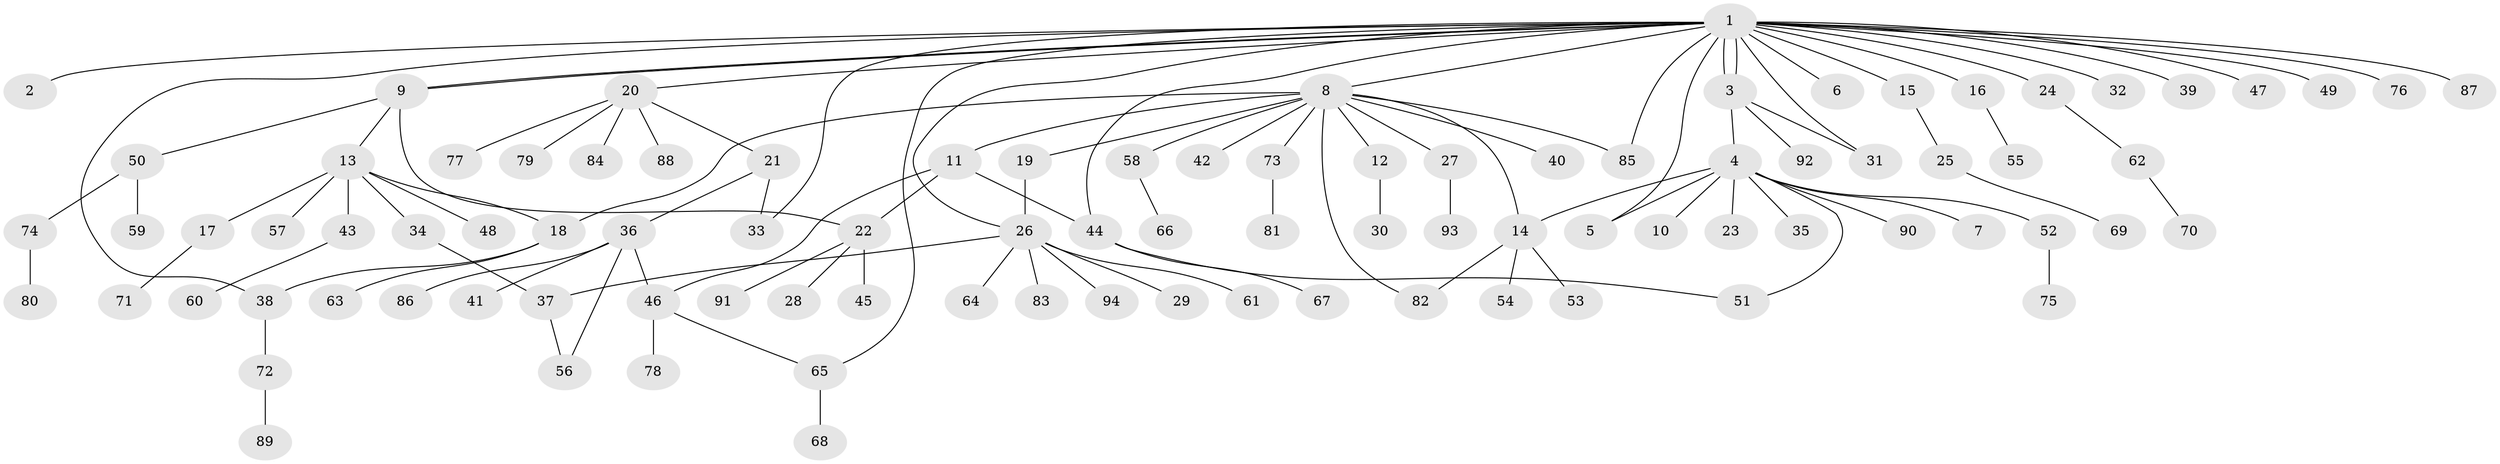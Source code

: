 // coarse degree distribution, {21: 0.03571428571428571, 1: 0.6428571428571429, 3: 0.14285714285714285, 7: 0.03571428571428571, 10: 0.03571428571428571, 2: 0.10714285714285714}
// Generated by graph-tools (version 1.1) at 2025/18/03/04/25 18:18:28]
// undirected, 94 vertices, 111 edges
graph export_dot {
graph [start="1"]
  node [color=gray90,style=filled];
  1;
  2;
  3;
  4;
  5;
  6;
  7;
  8;
  9;
  10;
  11;
  12;
  13;
  14;
  15;
  16;
  17;
  18;
  19;
  20;
  21;
  22;
  23;
  24;
  25;
  26;
  27;
  28;
  29;
  30;
  31;
  32;
  33;
  34;
  35;
  36;
  37;
  38;
  39;
  40;
  41;
  42;
  43;
  44;
  45;
  46;
  47;
  48;
  49;
  50;
  51;
  52;
  53;
  54;
  55;
  56;
  57;
  58;
  59;
  60;
  61;
  62;
  63;
  64;
  65;
  66;
  67;
  68;
  69;
  70;
  71;
  72;
  73;
  74;
  75;
  76;
  77;
  78;
  79;
  80;
  81;
  82;
  83;
  84;
  85;
  86;
  87;
  88;
  89;
  90;
  91;
  92;
  93;
  94;
  1 -- 2;
  1 -- 3;
  1 -- 3;
  1 -- 5;
  1 -- 6;
  1 -- 8;
  1 -- 9;
  1 -- 9;
  1 -- 15;
  1 -- 16;
  1 -- 20;
  1 -- 24;
  1 -- 26;
  1 -- 31;
  1 -- 32;
  1 -- 33;
  1 -- 38;
  1 -- 39;
  1 -- 44;
  1 -- 47;
  1 -- 49;
  1 -- 65;
  1 -- 76;
  1 -- 85;
  1 -- 87;
  3 -- 4;
  3 -- 31;
  3 -- 92;
  4 -- 5;
  4 -- 7;
  4 -- 10;
  4 -- 14;
  4 -- 23;
  4 -- 35;
  4 -- 51;
  4 -- 52;
  4 -- 90;
  8 -- 11;
  8 -- 12;
  8 -- 14;
  8 -- 18;
  8 -- 19;
  8 -- 27;
  8 -- 40;
  8 -- 42;
  8 -- 58;
  8 -- 73;
  8 -- 82;
  8 -- 85;
  9 -- 13;
  9 -- 22;
  9 -- 50;
  11 -- 22;
  11 -- 44;
  11 -- 46;
  12 -- 30;
  13 -- 17;
  13 -- 18;
  13 -- 34;
  13 -- 43;
  13 -- 48;
  13 -- 57;
  14 -- 53;
  14 -- 54;
  14 -- 82;
  15 -- 25;
  16 -- 55;
  17 -- 71;
  18 -- 38;
  18 -- 63;
  19 -- 26;
  20 -- 21;
  20 -- 77;
  20 -- 79;
  20 -- 84;
  20 -- 88;
  21 -- 33;
  21 -- 36;
  22 -- 28;
  22 -- 45;
  22 -- 91;
  24 -- 62;
  25 -- 69;
  26 -- 29;
  26 -- 37;
  26 -- 61;
  26 -- 64;
  26 -- 83;
  26 -- 94;
  27 -- 93;
  34 -- 37;
  36 -- 41;
  36 -- 46;
  36 -- 56;
  36 -- 86;
  37 -- 56;
  38 -- 72;
  43 -- 60;
  44 -- 51;
  44 -- 67;
  46 -- 65;
  46 -- 78;
  50 -- 59;
  50 -- 74;
  52 -- 75;
  58 -- 66;
  62 -- 70;
  65 -- 68;
  72 -- 89;
  73 -- 81;
  74 -- 80;
}

